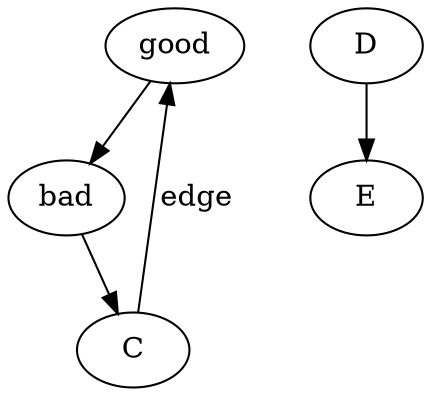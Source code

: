 digraph {
    A -> B;
    B -> C;
    C -> A [ label="edge"];
    A;
    D -> E;
    A [label="good"];
    B [label="bad"];
}